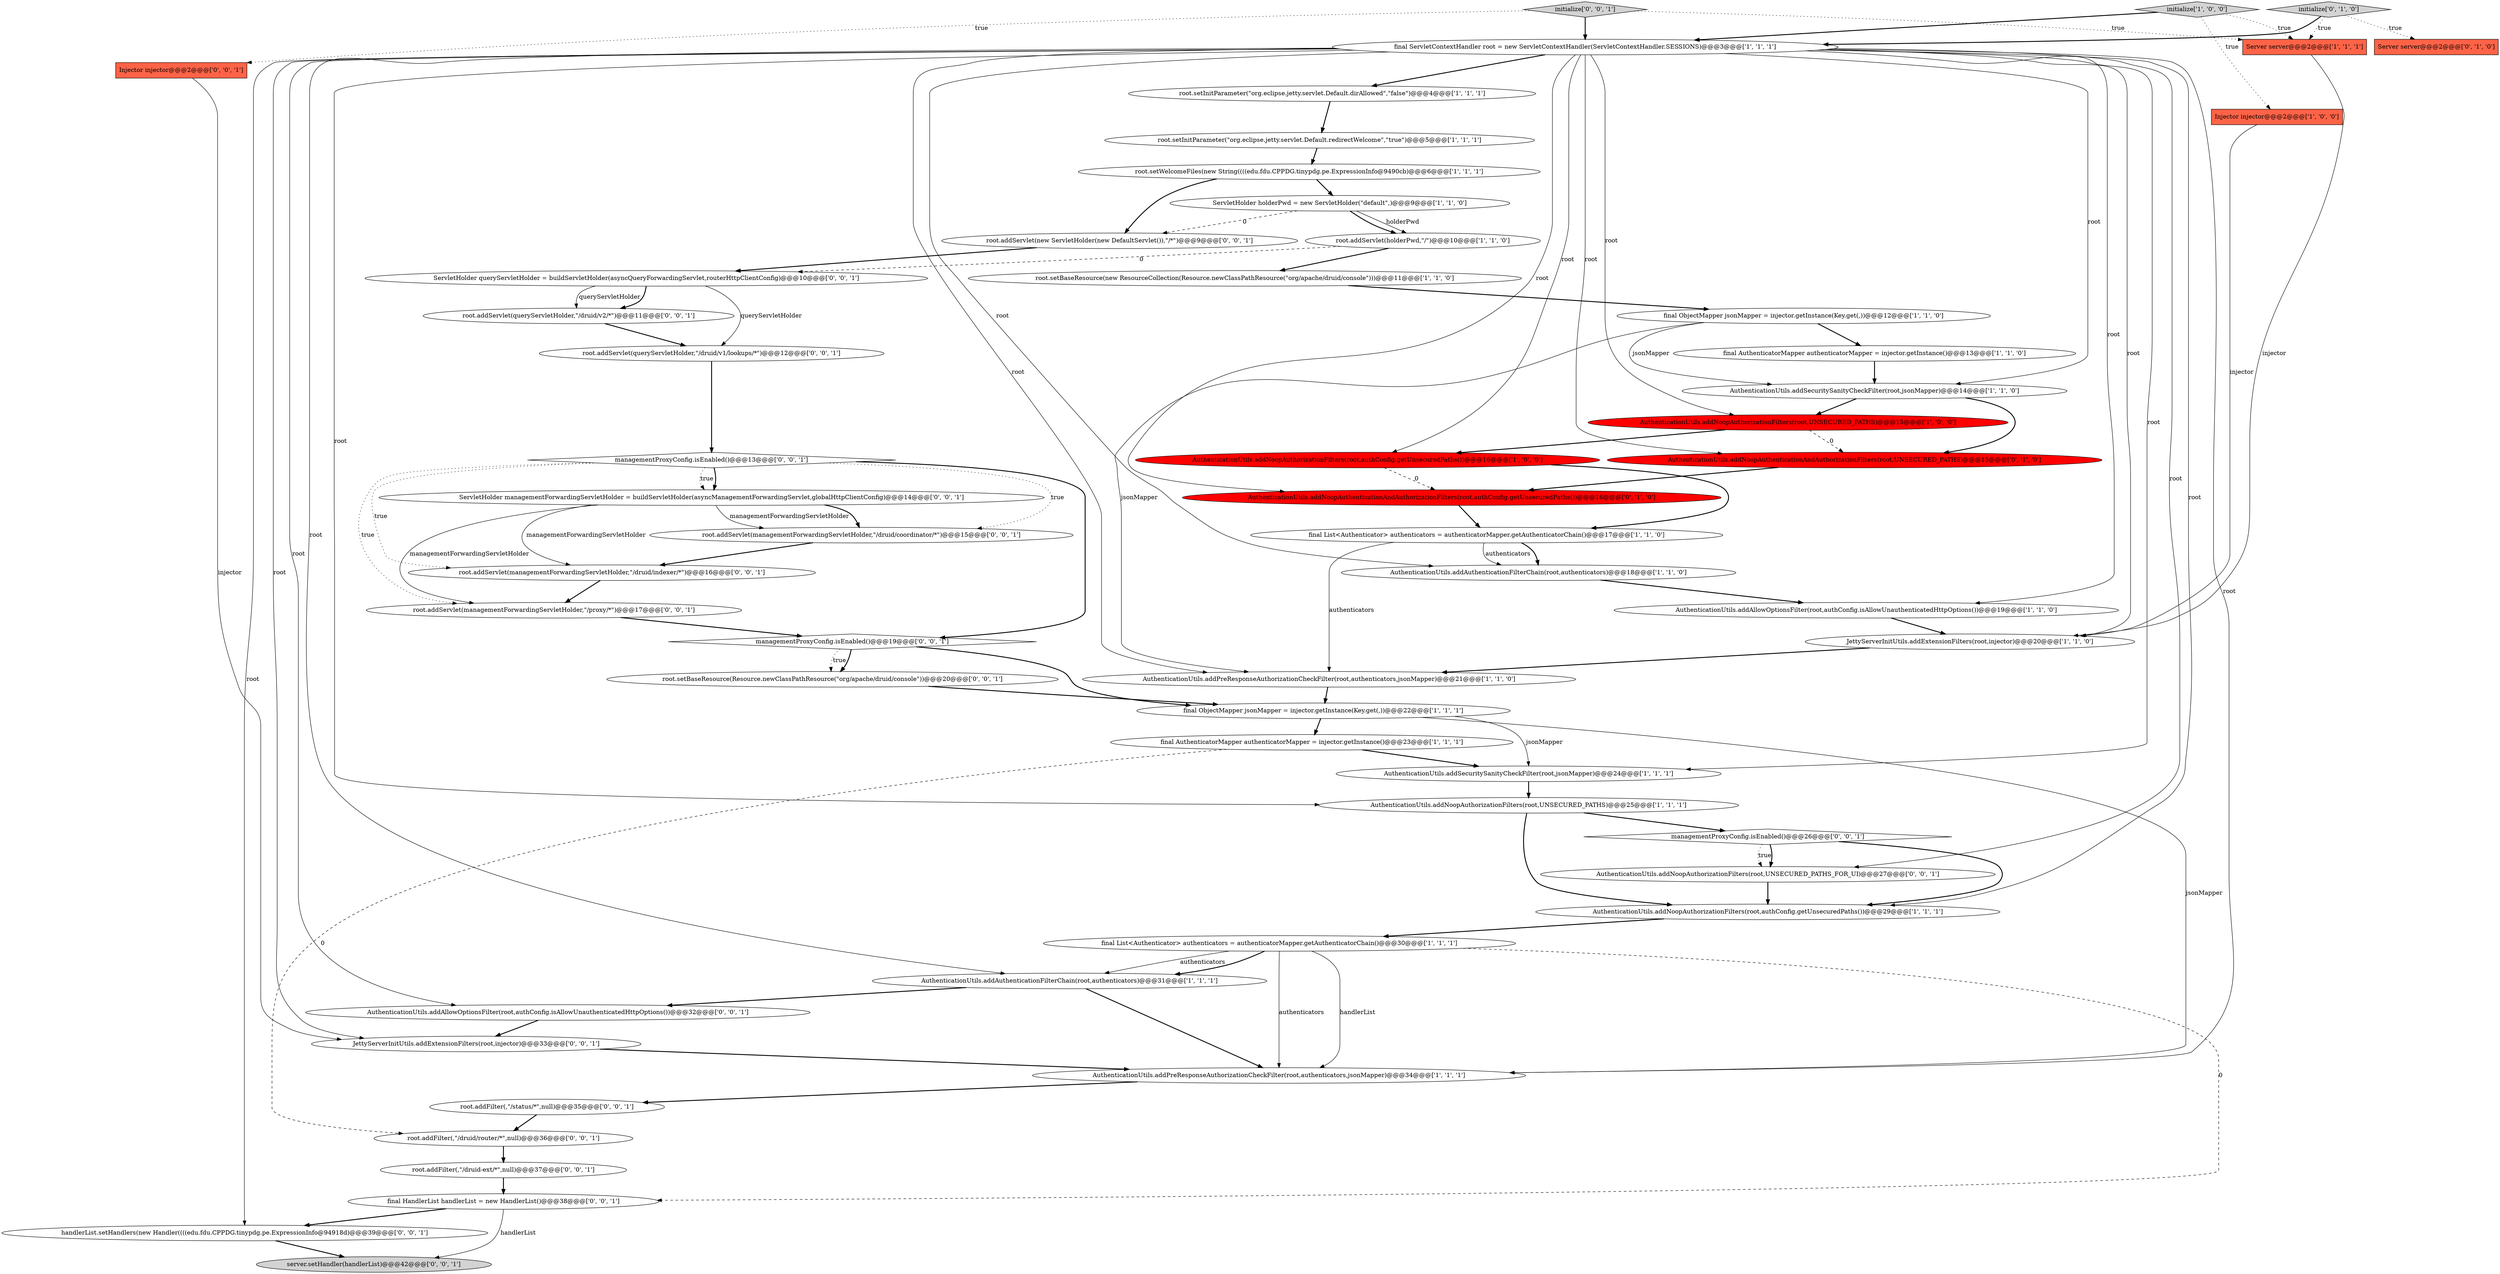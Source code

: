 digraph {
50 [style = filled, label = "root.addFilter(,\"/druid/router/*\",null)@@@36@@@['0', '0', '1']", fillcolor = white, shape = ellipse image = "AAA0AAABBB3BBB"];
24 [style = filled, label = "root.setInitParameter(\"org.eclipse.jetty.servlet.Default.dirAllowed\",\"false\")@@@4@@@['1', '1', '1']", fillcolor = white, shape = ellipse image = "AAA0AAABBB1BBB"];
2 [style = filled, label = "final ObjectMapper jsonMapper = injector.getInstance(Key.get(,))@@@12@@@['1', '1', '0']", fillcolor = white, shape = ellipse image = "AAA0AAABBB1BBB"];
0 [style = filled, label = "final List<Authenticator> authenticators = authenticatorMapper.getAuthenticatorChain()@@@17@@@['1', '1', '0']", fillcolor = white, shape = ellipse image = "AAA0AAABBB1BBB"];
43 [style = filled, label = "ServletHolder queryServletHolder = buildServletHolder(asyncQueryForwardingServlet,routerHttpClientConfig)@@@10@@@['0', '0', '1']", fillcolor = white, shape = ellipse image = "AAA0AAABBB3BBB"];
30 [style = filled, label = "initialize['0', '1', '0']", fillcolor = lightgray, shape = diamond image = "AAA0AAABBB2BBB"];
52 [style = filled, label = "root.addFilter(,\"/status/*\",null)@@@35@@@['0', '0', '1']", fillcolor = white, shape = ellipse image = "AAA0AAABBB3BBB"];
38 [style = filled, label = "root.addServlet(queryServletHolder,\"/druid/v1/lookups/*\")@@@12@@@['0', '0', '1']", fillcolor = white, shape = ellipse image = "AAA0AAABBB3BBB"];
32 [style = filled, label = "Injector injector@@@2@@@['0', '0', '1']", fillcolor = tomato, shape = box image = "AAA0AAABBB3BBB"];
29 [style = filled, label = "AuthenticationUtils.addNoopAuthenticationAndAuthorizationFilters(root,authConfig.getUnsecuredPaths())@@@16@@@['0', '1', '0']", fillcolor = red, shape = ellipse image = "AAA1AAABBB2BBB"];
7 [style = filled, label = "AuthenticationUtils.addNoopAuthorizationFilters(root,authConfig.getUnsecuredPaths())@@@16@@@['1', '0', '0']", fillcolor = red, shape = ellipse image = "AAA1AAABBB1BBB"];
18 [style = filled, label = "AuthenticationUtils.addNoopAuthorizationFilters(root,UNSECURED_PATHS)@@@25@@@['1', '1', '1']", fillcolor = white, shape = ellipse image = "AAA0AAABBB1BBB"];
20 [style = filled, label = "final ServletContextHandler root = new ServletContextHandler(ServletContextHandler.SESSIONS)@@@3@@@['1', '1', '1']", fillcolor = white, shape = ellipse image = "AAA0AAABBB1BBB"];
9 [style = filled, label = "final AuthenticatorMapper authenticatorMapper = injector.getInstance()@@@23@@@['1', '1', '1']", fillcolor = white, shape = ellipse image = "AAA0AAABBB1BBB"];
27 [style = filled, label = "AuthenticationUtils.addPreResponseAuthorizationCheckFilter(root,authenticators,jsonMapper)@@@21@@@['1', '1', '0']", fillcolor = white, shape = ellipse image = "AAA0AAABBB1BBB"];
42 [style = filled, label = "root.setBaseResource(Resource.newClassPathResource(\"org/apache/druid/console\"))@@@20@@@['0', '0', '1']", fillcolor = white, shape = ellipse image = "AAA0AAABBB3BBB"];
10 [style = filled, label = "final List<Authenticator> authenticators = authenticatorMapper.getAuthenticatorChain()@@@30@@@['1', '1', '1']", fillcolor = white, shape = ellipse image = "AAA0AAABBB1BBB"];
23 [style = filled, label = "AuthenticationUtils.addSecuritySanityCheckFilter(root,jsonMapper)@@@14@@@['1', '1', '0']", fillcolor = white, shape = ellipse image = "AAA0AAABBB1BBB"];
35 [style = filled, label = "initialize['0', '0', '1']", fillcolor = lightgray, shape = diamond image = "AAA0AAABBB3BBB"];
36 [style = filled, label = "root.addServlet(new ServletHolder(new DefaultServlet()),\"/*\")@@@9@@@['0', '0', '1']", fillcolor = white, shape = ellipse image = "AAA0AAABBB3BBB"];
17 [style = filled, label = "final ObjectMapper jsonMapper = injector.getInstance(Key.get(,))@@@22@@@['1', '1', '1']", fillcolor = white, shape = ellipse image = "AAA0AAABBB1BBB"];
14 [style = filled, label = "AuthenticationUtils.addAllowOptionsFilter(root,authConfig.isAllowUnauthenticatedHttpOptions())@@@19@@@['1', '1', '0']", fillcolor = white, shape = ellipse image = "AAA0AAABBB1BBB"];
4 [style = filled, label = "AuthenticationUtils.addAuthenticationFilterChain(root,authenticators)@@@31@@@['1', '1', '1']", fillcolor = white, shape = ellipse image = "AAA0AAABBB1BBB"];
3 [style = filled, label = "AuthenticationUtils.addPreResponseAuthorizationCheckFilter(root,authenticators,jsonMapper)@@@34@@@['1', '1', '1']", fillcolor = white, shape = ellipse image = "AAA0AAABBB1BBB"];
12 [style = filled, label = "root.setInitParameter(\"org.eclipse.jetty.servlet.Default.redirectWelcome\",\"true\")@@@5@@@['1', '1', '1']", fillcolor = white, shape = ellipse image = "AAA0AAABBB1BBB"];
45 [style = filled, label = "root.addServlet(managementForwardingServletHolder,\"/druid/indexer/*\")@@@16@@@['0', '0', '1']", fillcolor = white, shape = ellipse image = "AAA0AAABBB3BBB"];
6 [style = filled, label = "ServletHolder holderPwd = new ServletHolder(\"default\",)@@@9@@@['1', '1', '0']", fillcolor = white, shape = ellipse image = "AAA0AAABBB1BBB"];
1 [style = filled, label = "AuthenticationUtils.addAuthenticationFilterChain(root,authenticators)@@@18@@@['1', '1', '0']", fillcolor = white, shape = ellipse image = "AAA0AAABBB1BBB"];
40 [style = filled, label = "managementProxyConfig.isEnabled()@@@26@@@['0', '0', '1']", fillcolor = white, shape = diamond image = "AAA0AAABBB3BBB"];
46 [style = filled, label = "root.addServlet(managementForwardingServletHolder,\"/proxy/*\")@@@17@@@['0', '0', '1']", fillcolor = white, shape = ellipse image = "AAA0AAABBB3BBB"];
19 [style = filled, label = "root.addServlet(holderPwd,\"/\")@@@10@@@['1', '1', '0']", fillcolor = white, shape = ellipse image = "AAA0AAABBB1BBB"];
11 [style = filled, label = "JettyServerInitUtils.addExtensionFilters(root,injector)@@@20@@@['1', '1', '0']", fillcolor = white, shape = ellipse image = "AAA0AAABBB1BBB"];
28 [style = filled, label = "Server server@@@2@@@['0', '1', '0']", fillcolor = tomato, shape = box image = "AAA0AAABBB2BBB"];
54 [style = filled, label = "final HandlerList handlerList = new HandlerList()@@@38@@@['0', '0', '1']", fillcolor = white, shape = ellipse image = "AAA0AAABBB3BBB"];
13 [style = filled, label = "root.setWelcomeFiles(new String((((edu.fdu.CPPDG.tinypdg.pe.ExpressionInfo@9490cb)@@@6@@@['1', '1', '1']", fillcolor = white, shape = ellipse image = "AAA0AAABBB1BBB"];
49 [style = filled, label = "AuthenticationUtils.addAllowOptionsFilter(root,authConfig.isAllowUnauthenticatedHttpOptions())@@@32@@@['0', '0', '1']", fillcolor = white, shape = ellipse image = "AAA0AAABBB3BBB"];
39 [style = filled, label = "root.addFilter(,\"/druid-ext/*\",null)@@@37@@@['0', '0', '1']", fillcolor = white, shape = ellipse image = "AAA0AAABBB3BBB"];
33 [style = filled, label = "server.setHandler(handlerList)@@@42@@@['0', '0', '1']", fillcolor = lightgray, shape = ellipse image = "AAA0AAABBB3BBB"];
51 [style = filled, label = "AuthenticationUtils.addNoopAuthorizationFilters(root,UNSECURED_PATHS_FOR_UI)@@@27@@@['0', '0', '1']", fillcolor = white, shape = ellipse image = "AAA0AAABBB3BBB"];
44 [style = filled, label = "managementProxyConfig.isEnabled()@@@19@@@['0', '0', '1']", fillcolor = white, shape = diamond image = "AAA0AAABBB3BBB"];
25 [style = filled, label = "Injector injector@@@2@@@['1', '0', '0']", fillcolor = tomato, shape = box image = "AAA0AAABBB1BBB"];
26 [style = filled, label = "Server server@@@2@@@['1', '1', '1']", fillcolor = tomato, shape = box image = "AAA0AAABBB1BBB"];
48 [style = filled, label = "root.addServlet(queryServletHolder,\"/druid/v2/*\")@@@11@@@['0', '0', '1']", fillcolor = white, shape = ellipse image = "AAA0AAABBB3BBB"];
41 [style = filled, label = "ServletHolder managementForwardingServletHolder = buildServletHolder(asyncManagementForwardingServlet,globalHttpClientConfig)@@@14@@@['0', '0', '1']", fillcolor = white, shape = ellipse image = "AAA0AAABBB3BBB"];
5 [style = filled, label = "initialize['1', '0', '0']", fillcolor = lightgray, shape = diamond image = "AAA0AAABBB1BBB"];
8 [style = filled, label = "root.setBaseResource(new ResourceCollection(Resource.newClassPathResource(\"org/apache/druid/console\")))@@@11@@@['1', '1', '0']", fillcolor = white, shape = ellipse image = "AAA0AAABBB1BBB"];
37 [style = filled, label = "handlerList.setHandlers(new Handler((((edu.fdu.CPPDG.tinypdg.pe.ExpressionInfo@94918d)@@@39@@@['0', '0', '1']", fillcolor = white, shape = ellipse image = "AAA0AAABBB3BBB"];
22 [style = filled, label = "AuthenticationUtils.addNoopAuthorizationFilters(root,authConfig.getUnsecuredPaths())@@@29@@@['1', '1', '1']", fillcolor = white, shape = ellipse image = "AAA0AAABBB1BBB"];
47 [style = filled, label = "root.addServlet(managementForwardingServletHolder,\"/druid/coordinator/*\")@@@15@@@['0', '0', '1']", fillcolor = white, shape = ellipse image = "AAA0AAABBB3BBB"];
53 [style = filled, label = "JettyServerInitUtils.addExtensionFilters(root,injector)@@@33@@@['0', '0', '1']", fillcolor = white, shape = ellipse image = "AAA0AAABBB3BBB"];
34 [style = filled, label = "managementProxyConfig.isEnabled()@@@13@@@['0', '0', '1']", fillcolor = white, shape = diamond image = "AAA0AAABBB3BBB"];
31 [style = filled, label = "AuthenticationUtils.addNoopAuthenticationAndAuthorizationFilters(root,UNSECURED_PATHS)@@@15@@@['0', '1', '0']", fillcolor = red, shape = ellipse image = "AAA1AAABBB2BBB"];
21 [style = filled, label = "AuthenticationUtils.addSecuritySanityCheckFilter(root,jsonMapper)@@@24@@@['1', '1', '1']", fillcolor = white, shape = ellipse image = "AAA0AAABBB1BBB"];
15 [style = filled, label = "final AuthenticatorMapper authenticatorMapper = injector.getInstance()@@@13@@@['1', '1', '0']", fillcolor = white, shape = ellipse image = "AAA0AAABBB1BBB"];
16 [style = filled, label = "AuthenticationUtils.addNoopAuthorizationFilters(root,UNSECURED_PATHS)@@@15@@@['1', '0', '0']", fillcolor = red, shape = ellipse image = "AAA1AAABBB1BBB"];
10->3 [style = solid, label="handlerList"];
34->45 [style = dotted, label="true"];
16->31 [style = dashed, label="0"];
5->20 [style = bold, label=""];
40->51 [style = dotted, label="true"];
30->20 [style = bold, label=""];
17->9 [style = bold, label=""];
16->7 [style = bold, label=""];
29->0 [style = bold, label=""];
35->26 [style = dotted, label="true"];
39->54 [style = bold, label=""];
21->18 [style = bold, label=""];
18->22 [style = bold, label=""];
6->36 [style = dashed, label="0"];
13->36 [style = bold, label=""];
54->37 [style = bold, label=""];
20->22 [style = solid, label="root"];
2->15 [style = bold, label=""];
27->17 [style = bold, label=""];
9->21 [style = bold, label=""];
40->22 [style = bold, label=""];
9->50 [style = dashed, label="0"];
41->47 [style = solid, label="managementForwardingServletHolder"];
37->33 [style = bold, label=""];
14->11 [style = bold, label=""];
26->11 [style = solid, label="injector"];
4->3 [style = bold, label=""];
17->3 [style = solid, label="jsonMapper"];
20->37 [style = solid, label="root"];
34->47 [style = dotted, label="true"];
35->20 [style = bold, label=""];
40->51 [style = bold, label=""];
31->29 [style = bold, label=""];
43->38 [style = solid, label="queryServletHolder"];
7->0 [style = bold, label=""];
43->48 [style = solid, label="queryServletHolder"];
44->17 [style = bold, label=""];
50->39 [style = bold, label=""];
10->4 [style = solid, label="authenticators"];
20->14 [style = solid, label="root"];
44->42 [style = dotted, label="true"];
5->25 [style = dotted, label="true"];
20->51 [style = solid, label="root"];
5->26 [style = dotted, label="true"];
45->46 [style = bold, label=""];
0->27 [style = solid, label="authenticators"];
30->28 [style = dotted, label="true"];
17->21 [style = solid, label="jsonMapper"];
23->31 [style = bold, label=""];
36->43 [style = bold, label=""];
46->44 [style = bold, label=""];
2->23 [style = solid, label="jsonMapper"];
24->12 [style = bold, label=""];
44->42 [style = bold, label=""];
41->46 [style = solid, label="managementForwardingServletHolder"];
2->27 [style = solid, label="jsonMapper"];
20->7 [style = solid, label="root"];
20->1 [style = solid, label="root"];
18->40 [style = bold, label=""];
20->21 [style = solid, label="root"];
20->23 [style = solid, label="root"];
20->11 [style = solid, label="root"];
20->4 [style = solid, label="root"];
41->45 [style = solid, label="managementForwardingServletHolder"];
12->13 [style = bold, label=""];
8->2 [style = bold, label=""];
0->1 [style = bold, label=""];
20->29 [style = solid, label="root"];
34->44 [style = bold, label=""];
20->16 [style = solid, label="root"];
22->10 [style = bold, label=""];
38->34 [style = bold, label=""];
20->18 [style = solid, label="root"];
20->49 [style = solid, label="root"];
52->50 [style = bold, label=""];
47->45 [style = bold, label=""];
41->47 [style = bold, label=""];
13->6 [style = bold, label=""];
20->27 [style = solid, label="root"];
10->3 [style = solid, label="authenticators"];
6->19 [style = solid, label="holderPwd"];
15->23 [style = bold, label=""];
20->31 [style = solid, label="root"];
23->16 [style = bold, label=""];
3->52 [style = bold, label=""];
20->53 [style = solid, label="root"];
53->3 [style = bold, label=""];
42->17 [style = bold, label=""];
43->48 [style = bold, label=""];
20->3 [style = solid, label="root"];
34->41 [style = bold, label=""];
6->19 [style = bold, label=""];
30->26 [style = dotted, label="true"];
25->11 [style = solid, label="injector"];
32->53 [style = solid, label="injector"];
19->8 [style = bold, label=""];
49->53 [style = bold, label=""];
10->54 [style = dashed, label="0"];
54->33 [style = solid, label="handlerList"];
48->38 [style = bold, label=""];
4->49 [style = bold, label=""];
51->22 [style = bold, label=""];
34->41 [style = dotted, label="true"];
19->43 [style = dashed, label="0"];
10->4 [style = bold, label=""];
34->46 [style = dotted, label="true"];
1->14 [style = bold, label=""];
7->29 [style = dashed, label="0"];
20->24 [style = bold, label=""];
0->1 [style = solid, label="authenticators"];
11->27 [style = bold, label=""];
35->32 [style = dotted, label="true"];
}
